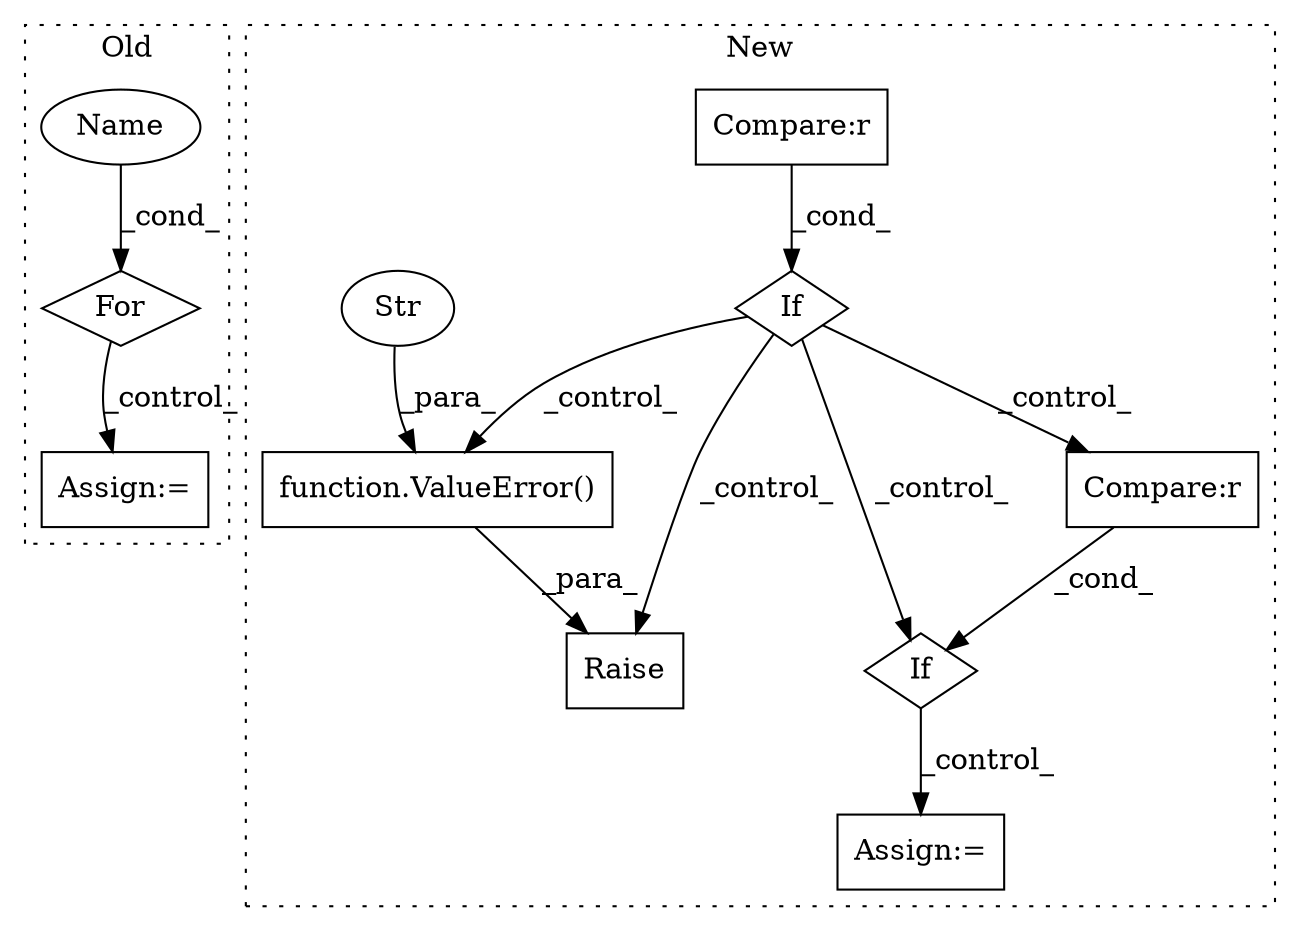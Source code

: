 digraph G {
subgraph cluster0 {
1 [label="For" a="107" s="18820,18845" l="4,14" shape="diamond"];
8 [label="Assign:=" a="68" s="18872" l="3" shape="box"];
9 [label="Name" a="87" s="18824" l="5" shape="ellipse"];
label = "Old";
style="dotted";
}
subgraph cluster1 {
2 [label="function.ValueError()" a="75" s="18614,18680" l="11,1" shape="box"];
3 [label="Raise" a="91" s="18608" l="6" shape="box"];
4 [label="If" a="96" s="18548" l="3" shape="diamond"];
5 [label="Str" a="66" s="18625" l="55" shape="ellipse"];
6 [label="Compare:r" a="40" s="18551" l="17" shape="box"];
7 [label="Assign:=" a="68" s="20126" l="3" shape="box"];
10 [label="If" a="96" s="18690" l="3" shape="diamond"];
11 [label="Compare:r" a="40" s="18719" l="25" shape="box"];
label = "New";
style="dotted";
}
1 -> 8 [label="_control_"];
2 -> 3 [label="_para_"];
4 -> 11 [label="_control_"];
4 -> 10 [label="_control_"];
4 -> 2 [label="_control_"];
4 -> 3 [label="_control_"];
5 -> 2 [label="_para_"];
6 -> 4 [label="_cond_"];
9 -> 1 [label="_cond_"];
10 -> 7 [label="_control_"];
11 -> 10 [label="_cond_"];
}